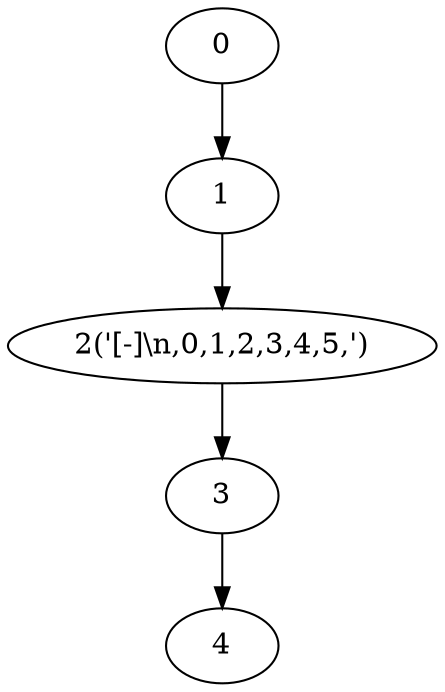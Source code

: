 digraph g {
	0 ;
	1 ;
	2 [label="2('[-]\\n,0,1,2,3,4,5,')"];
	3 ;
	4 ;
	0->1;
	1->2;
	2->3;
	3->4;
}
